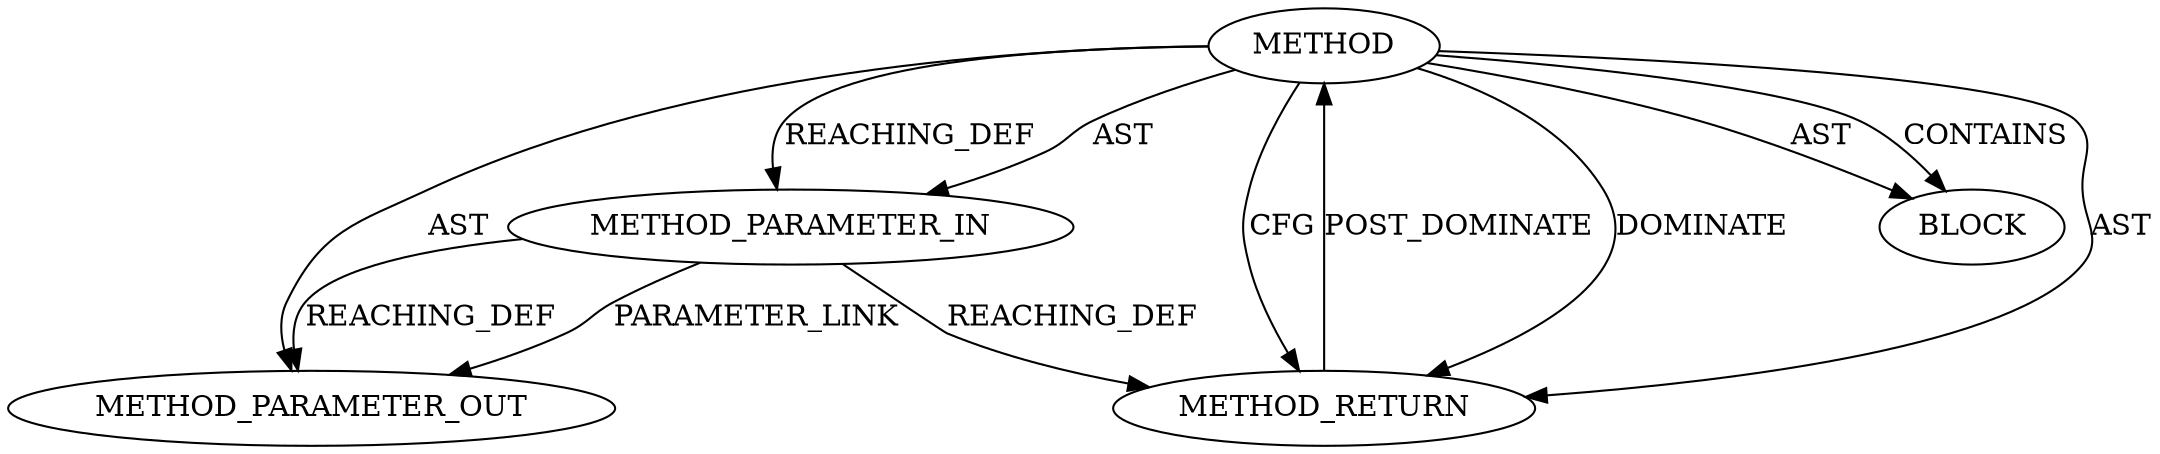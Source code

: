 digraph {
  12178 [label=METHOD AST_PARENT_TYPE="NAMESPACE_BLOCK" AST_PARENT_FULL_NAME="<global>" ORDER=0 CODE="<empty>" FULL_NAME="le32_to_cpu" IS_EXTERNAL=true FILENAME="<empty>" SIGNATURE="" NAME="le32_to_cpu"]
  12179 [label=METHOD_PARAMETER_IN ORDER=1 CODE="p1" IS_VARIADIC=false TYPE_FULL_NAME="ANY" EVALUATION_STRATEGY="BY_VALUE" INDEX=1 NAME="p1"]
  12181 [label=METHOD_RETURN ORDER=2 CODE="RET" TYPE_FULL_NAME="ANY" EVALUATION_STRATEGY="BY_VALUE"]
  13330 [label=METHOD_PARAMETER_OUT ORDER=1 CODE="p1" IS_VARIADIC=false TYPE_FULL_NAME="ANY" EVALUATION_STRATEGY="BY_VALUE" INDEX=1 NAME="p1"]
  12180 [label=BLOCK ORDER=1 ARGUMENT_INDEX=1 CODE="<empty>" TYPE_FULL_NAME="ANY"]
  12179 -> 13330 [label=PARAMETER_LINK ]
  12179 -> 12181 [label=REACHING_DEF VARIABLE="p1"]
  12178 -> 12181 [label=DOMINATE ]
  12178 -> 12180 [label=AST ]
  12179 -> 13330 [label=REACHING_DEF VARIABLE="p1"]
  12181 -> 12178 [label=POST_DOMINATE ]
  12178 -> 12181 [label=AST ]
  12178 -> 12180 [label=CONTAINS ]
  12178 -> 12179 [label=AST ]
  12178 -> 12181 [label=CFG ]
  12178 -> 12179 [label=REACHING_DEF VARIABLE=""]
  12178 -> 13330 [label=AST ]
}
